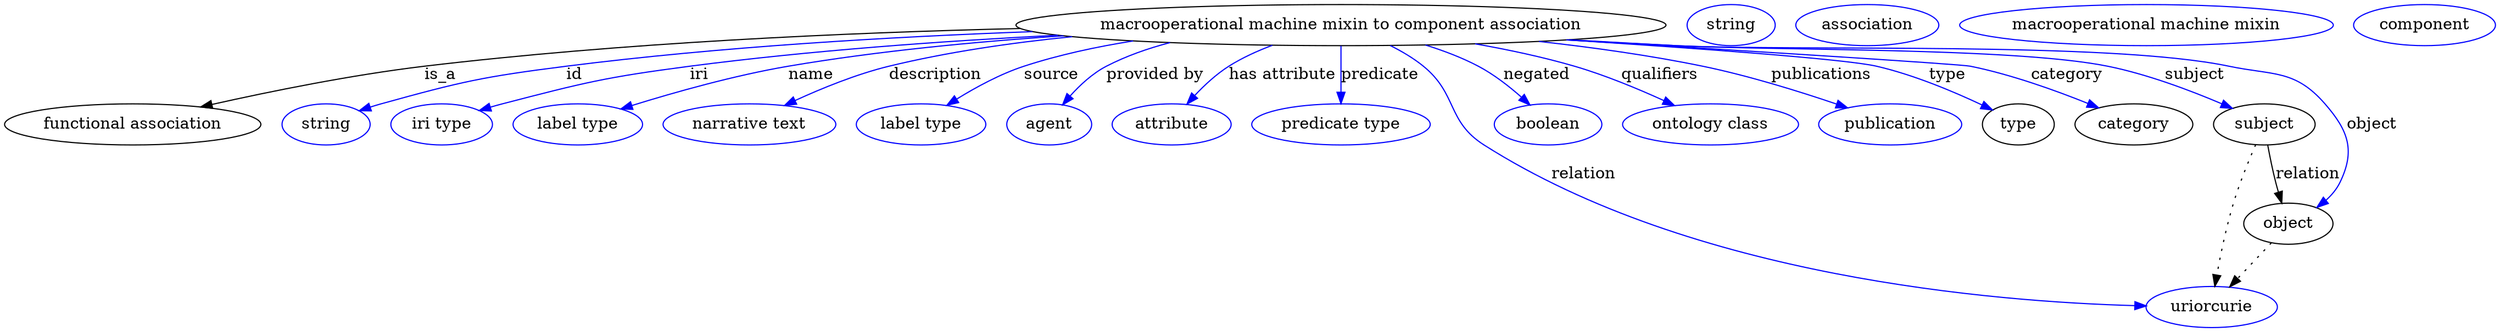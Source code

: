 digraph {
	graph [bb="0,0,2174.5,283"];
	node [label="\N"];
	"macrooperational machine mixin to component association"	[height=0.5,
		label="macrooperational machine mixin to component association",
		pos="1166.8,265",
		width=7.8896];
	"functional association"	[height=0.5,
		pos="111.79,178",
		width=3.1053];
	"macrooperational machine mixin to component association" -> "functional association"	[label=is_a,
		lp="379.79,221.5",
		pos="e,171.17,193.33 886.08,262.07 732.02,258.42 537.86,249.58 365.79,229 302.72,221.46 231.88,207 181.06,195.57"];
	id	[color=blue,
		height=0.5,
		label=string,
		pos="279.79,178",
		width=1.0652];
	"macrooperational machine mixin to component association" -> id	[color=blue,
		label=id,
		lp="496.79,221.5",
		pos="e,308.77,190 897.06,259.29 772.68,254.75 623.33,245.96 489.79,229 416.9,219.74 398.59,215.65 327.79,196 324.68,195.14 321.48,194.17 \
318.28,193.16",
		style=solid];
	iri	[color=blue,
		height=0.5,
		label="iri type",
		pos="380.79,178",
		width=1.2277];
	"macrooperational machine mixin to component association" -> iri	[color=blue,
		label=iri,
		lp="605.79,221.5",
		pos="e,413.7,190.19 919.27,256.17 819.15,251.08 702.67,242.71 597.79,229 524.07,219.36 505.75,214.72 433.79,196 430.41,195.12 426.94,\
194.15 423.45,193.14",
		style=solid];
	name	[color=blue,
		height=0.5,
		label="label type",
		pos="499.79,178",
		width=1.5707];
	"macrooperational machine mixin to component association" -> name	[color=blue,
		label=name,
		lp="703.79,221.5",
		pos="e,537.37,191.51 924.31,255.6 847.05,250.48 761.49,242.24 683.79,229 636.66,220.97 584.15,206.08 547.32,194.64",
		style=solid];
	description	[color=blue,
		height=0.5,
		label="narrative text",
		pos="649.79,178",
		width=2.0943];
	"macrooperational machine mixin to component association" -> description	[color=blue,
		label=description,
		lp="812.29,221.5",
		pos="e,680.52,194.62 931.74,254.85 878.64,249.56 822.88,241.43 771.79,229 743.45,222.1 713.09,209.68 689.74,198.95",
		style=solid];
	source	[color=blue,
		height=0.5,
		label="label type",
		pos="799.79,178",
		width=1.5707];
	"macrooperational machine mixin to component association" -> source	[color=blue,
		label=source,
		lp="913.79,221.5",
		pos="e,822.35,194.74 985.04,251.11 952.83,245.99 919.96,238.88 889.79,229 869.15,222.24 847.83,210.64 831.12,200.31",
		style=solid];
	"provided by"	[color=blue,
		height=0.5,
		label=agent,
		pos="911.79,178",
		width=1.0291];
	"macrooperational machine mixin to component association" -> "provided by"	[color=blue,
		label="provided by",
		lp="1004.3,221.5",
		pos="e,923.49,195.15 1017.4,249.67 998.06,244.63 979.03,237.91 961.79,229 949.69,222.74 938.69,212.52 930.11,202.94",
		style=solid];
	"has attribute"	[color=blue,
		height=0.5,
		label=attribute,
		pos="1018.8,178",
		width=1.4443];
	"macrooperational machine mixin to component association" -> "has attribute"	[color=blue,
		label="has attribute",
		lp="1115.8,221.5",
		pos="e,1032.1,195.77 1106.8,247.31 1093.7,242.41 1080.4,236.34 1068.8,229 1057.9,222.09 1047.5,212.42 1039,203.42",
		style=solid];
	predicate	[color=blue,
		height=0.5,
		label="predicate type",
		pos="1166.8,178",
		width=2.1665];
	"macrooperational machine mixin to component association" -> predicate	[color=blue,
		label=predicate,
		lp="1200.8,221.5",
		pos="e,1166.8,196.18 1166.8,246.8 1166.8,235.16 1166.8,219.55 1166.8,206.24",
		style=solid];
	relation	[color=blue,
		height=0.5,
		label=uriorcurie,
		pos="1926.8,18",
		width=1.5887];
	"macrooperational machine mixin to component association" -> relation	[color=blue,
		label=relation,
		lp="1378.8,134.5",
		pos="e,1869.3,19.01 1209.9,247.08 1219.9,242.08 1230.2,236.03 1238.8,229 1268.8,204.56 1259.2,180.77 1291.8,160 1473.4,44.341 1736.7,\
22.749 1859.3,19.262",
		style=solid];
	negated	[color=blue,
		height=0.5,
		label=boolean,
		pos="1347.8,178",
		width=1.2999];
	"macrooperational machine mixin to component association" -> negated	[color=blue,
		label=negated,
		lp="1337.8,221.5",
		pos="e,1332,194.99 1240.7,247.54 1256.3,242.66 1272.5,236.54 1286.8,229 1300.3,221.88 1313.6,211.46 1324.4,201.98",
		style=solid];
	qualifiers	[color=blue,
		height=0.5,
		label="ontology class",
		pos="1488.8,178",
		width=2.1304];
	"macrooperational machine mixin to component association" -> qualifiers	[color=blue,
		label=qualifiers,
		lp="1444.3,221.5",
		pos="e,1457.5,194.62 1284.4,248.59 1312.9,243.54 1343.2,237.09 1370.8,229 1397.3,221.22 1425.9,209.21 1448.3,198.91",
		style=solid];
	publications	[color=blue,
		height=0.5,
		label=publication,
		pos="1645.8,178",
		width=1.7332];
	"macrooperational machine mixin to component association" -> publications	[color=blue,
		label=publications,
		lp="1585.8,221.5",
		pos="e,1608.5,192.53 1339.4,250.65 1385.9,245.47 1436,238.44 1481.8,229 1521.9,220.72 1566.4,206.88 1598.8,195.85",
		style=solid];
	type	[height=0.5,
		pos="1757.8,178",
		width=0.86659];
	"macrooperational machine mixin to component association" -> type	[color=blue,
		label=type,
		lp="1695.8,221.5",
		pos="e,1735.2,190.64 1363.9,252.02 1479.1,244.53 1607.1,235.15 1633.8,229 1666.3,221.5 1701.5,206.63 1726,195.05",
		style=solid];
	category	[height=0.5,
		pos="1858.8,178",
		width=1.4263];
	"macrooperational machine mixin to component association" -> category	[color=blue,
		label=category,
		lp="1800.3,221.5",
		pos="e,1828,192.54 1369.4,252.38 1518.6,243.6 1698.5,232.5 1715.8,229 1751.4,221.78 1790.3,207.78 1818.4,196.43",
		style=solid];
	subject	[height=0.5,
		pos="1972.8,178",
		width=1.2277];
	"macrooperational machine mixin to component association" -> subject	[color=blue,
		label=subject,
		lp="1911.8,221.5",
		pos="e,1944.9,192.01 1366.2,252.16 1397.5,250.38 1429.5,248.6 1459.8,247 1543.3,242.58 1753.8,245.53 1835.8,229 1870.6,221.98 1908.4,\
207.64 1935.5,196.11",
		style=solid];
	object	[height=0.5,
		pos="1993.8,91",
		width=1.0832];
	"macrooperational machine mixin to component association" -> object	[color=blue,
		label=object,
		lp="2066.8,178",
		pos="e,2018.7,105.25 1363.8,252.01 1395.9,250.22 1428.7,248.48 1459.8,247 1566.9,241.9 1836.9,250.91 1941.8,229 1981.1,220.8 1999.5,226.25 \
2025.8,196 2046.3,172.46 2052.5,155.03 2038.8,127 2035.9,121.17 2031.6,116.02 2026.7,111.6",
		style=solid];
	association_type	[color=blue,
		height=0.5,
		label=string,
		pos="1506.8,265",
		width=1.0652];
	association_category	[color=blue,
		height=0.5,
		label=association,
		pos="1625.8,265",
		width=1.7332];
	subject -> relation	[pos="e,1929.5,36.136 1965.2,160.24 1959.3,146.64 1951.2,126.88 1945.8,109 1939.5,88.265 1934.6,64.241 1931.3,46.231",
		style=dotted];
	subject -> object	[label=relation,
		lp="2010.8,134.5",
		pos="e,1988,108.98 1975.8,159.77 1977.6,150.09 1980,137.8 1982.8,127 1983.5,124.32 1984.2,121.53 1985.1,118.76"];
	"functional association_subject"	[color=blue,
		height=0.5,
		label="macrooperational machine mixin",
		pos="1869.8,265",
		width=4.5315];
	object -> relation	[pos="e,1942.6,35.702 1978.9,74.243 1970.3,65.127 1959.3,53.465 1949.6,43.208",
		style=dotted];
	"macrooperational machine mixin to component association_object"	[color=blue,
		height=0.5,
		label=component,
		pos="2112.8,265",
		width=1.7151];
}
